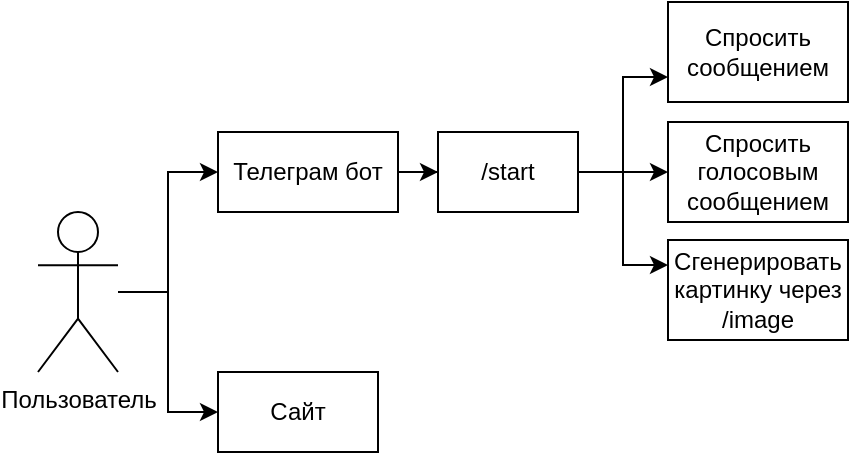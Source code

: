 <mxfile version="24.8.0">
  <diagram name="Page-1" id="-ogPEp8CZYtcU95W3uOY">
    <mxGraphModel dx="683" dy="390" grid="1" gridSize="10" guides="1" tooltips="1" connect="1" arrows="1" fold="1" page="1" pageScale="1" pageWidth="850" pageHeight="1100" math="0" shadow="0">
      <root>
        <mxCell id="0" />
        <mxCell id="1" parent="0" />
        <mxCell id="Z0nmChrPg_nv_U5EyM15-7" style="edgeStyle=orthogonalEdgeStyle;rounded=0;orthogonalLoop=1;jettySize=auto;html=1;" parent="1" source="Z0nmChrPg_nv_U5EyM15-1" target="Z0nmChrPg_nv_U5EyM15-6" edge="1">
          <mxGeometry relative="1" as="geometry" />
        </mxCell>
        <mxCell id="Z0nmChrPg_nv_U5EyM15-8" style="edgeStyle=orthogonalEdgeStyle;rounded=0;orthogonalLoop=1;jettySize=auto;html=1;" parent="1" source="Z0nmChrPg_nv_U5EyM15-1" target="Z0nmChrPg_nv_U5EyM15-5" edge="1">
          <mxGeometry relative="1" as="geometry" />
        </mxCell>
        <mxCell id="Z0nmChrPg_nv_U5EyM15-1" value="Пользователь" style="shape=umlActor;verticalLabelPosition=bottom;verticalAlign=top;html=1;outlineConnect=0;" parent="1" vertex="1">
          <mxGeometry x="40" y="210" width="40" height="80" as="geometry" />
        </mxCell>
        <mxCell id="ftz2wI5kB5Lzzq1UdJnE-11" style="edgeStyle=orthogonalEdgeStyle;rounded=0;orthogonalLoop=1;jettySize=auto;html=1;" edge="1" parent="1" source="Z0nmChrPg_nv_U5EyM15-5" target="ftz2wI5kB5Lzzq1UdJnE-1">
          <mxGeometry relative="1" as="geometry" />
        </mxCell>
        <mxCell id="Z0nmChrPg_nv_U5EyM15-5" value="Телеграм бот" style="rounded=0;whiteSpace=wrap;html=1;" parent="1" vertex="1">
          <mxGeometry x="130" y="170" width="90" height="40" as="geometry" />
        </mxCell>
        <mxCell id="Z0nmChrPg_nv_U5EyM15-6" value="Сайт" style="rounded=0;whiteSpace=wrap;html=1;" parent="1" vertex="1">
          <mxGeometry x="130" y="290" width="80" height="40" as="geometry" />
        </mxCell>
        <mxCell id="ftz2wI5kB5Lzzq1UdJnE-6" style="edgeStyle=orthogonalEdgeStyle;rounded=0;orthogonalLoop=1;jettySize=auto;html=1;" edge="1" parent="1" source="ftz2wI5kB5Lzzq1UdJnE-1" target="ftz2wI5kB5Lzzq1UdJnE-2">
          <mxGeometry relative="1" as="geometry" />
        </mxCell>
        <mxCell id="ftz2wI5kB5Lzzq1UdJnE-13" style="edgeStyle=orthogonalEdgeStyle;rounded=0;orthogonalLoop=1;jettySize=auto;html=1;entryX=0;entryY=0.75;entryDx=0;entryDy=0;" edge="1" parent="1" source="ftz2wI5kB5Lzzq1UdJnE-1" target="ftz2wI5kB5Lzzq1UdJnE-3">
          <mxGeometry relative="1" as="geometry" />
        </mxCell>
        <mxCell id="ftz2wI5kB5Lzzq1UdJnE-14" style="edgeStyle=orthogonalEdgeStyle;rounded=0;orthogonalLoop=1;jettySize=auto;html=1;entryX=0;entryY=0.25;entryDx=0;entryDy=0;" edge="1" parent="1" source="ftz2wI5kB5Lzzq1UdJnE-1" target="ftz2wI5kB5Lzzq1UdJnE-4">
          <mxGeometry relative="1" as="geometry" />
        </mxCell>
        <mxCell id="ftz2wI5kB5Lzzq1UdJnE-1" value="/start" style="rounded=0;whiteSpace=wrap;html=1;direction=west;" vertex="1" parent="1">
          <mxGeometry x="240" y="170" width="70" height="40" as="geometry" />
        </mxCell>
        <mxCell id="ftz2wI5kB5Lzzq1UdJnE-2" value="Спросить голосовым сообщением" style="rounded=0;whiteSpace=wrap;html=1;" vertex="1" parent="1">
          <mxGeometry x="355" y="165" width="90" height="50" as="geometry" />
        </mxCell>
        <mxCell id="ftz2wI5kB5Lzzq1UdJnE-3" value="Спросить сообщением" style="rounded=0;whiteSpace=wrap;html=1;" vertex="1" parent="1">
          <mxGeometry x="355" y="105" width="90" height="50" as="geometry" />
        </mxCell>
        <mxCell id="ftz2wI5kB5Lzzq1UdJnE-4" value="Сгенерировать картинку через /image" style="rounded=0;whiteSpace=wrap;html=1;" vertex="1" parent="1">
          <mxGeometry x="355" y="224" width="90" height="50" as="geometry" />
        </mxCell>
      </root>
    </mxGraphModel>
  </diagram>
</mxfile>

